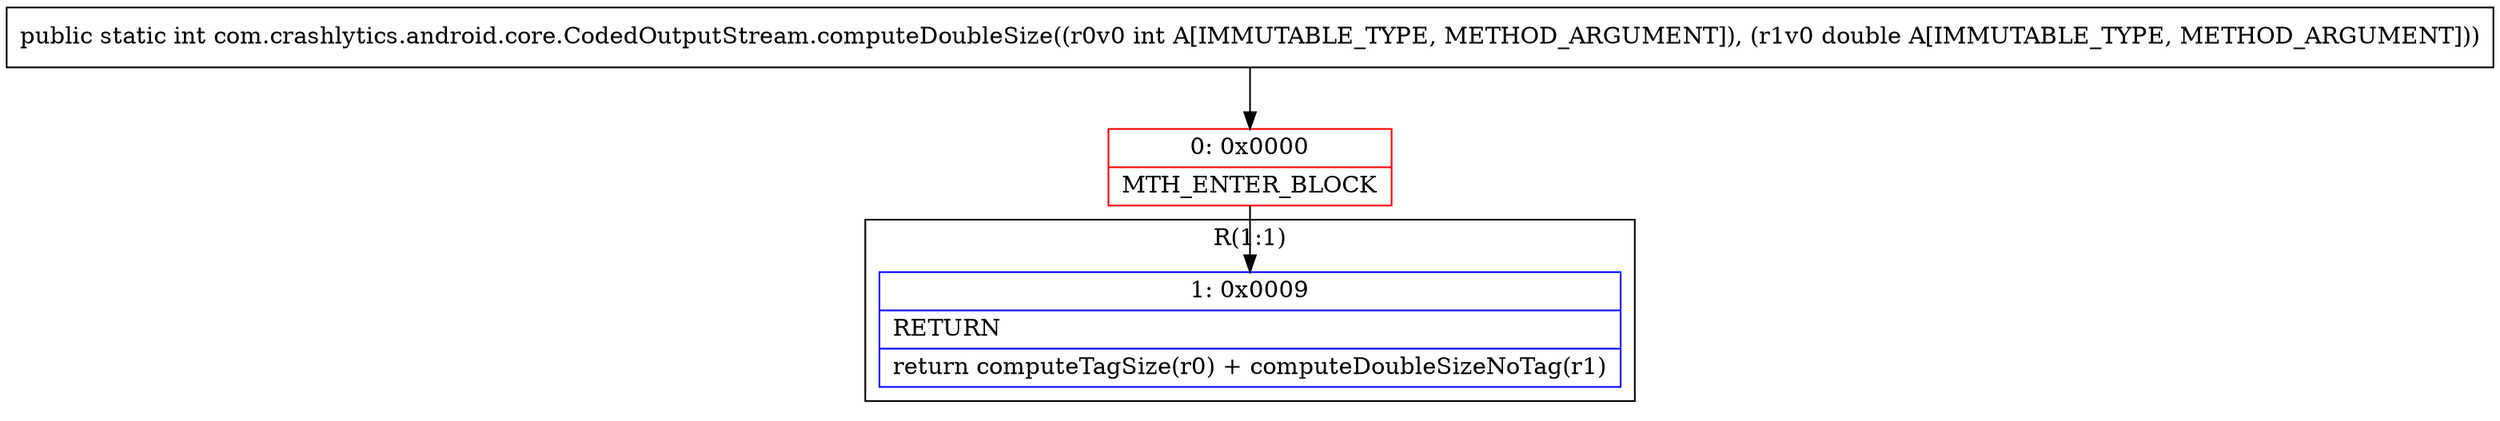 digraph "CFG forcom.crashlytics.android.core.CodedOutputStream.computeDoubleSize(ID)I" {
subgraph cluster_Region_1169838672 {
label = "R(1:1)";
node [shape=record,color=blue];
Node_1 [shape=record,label="{1\:\ 0x0009|RETURN\l|return computeTagSize(r0) + computeDoubleSizeNoTag(r1)\l}"];
}
Node_0 [shape=record,color=red,label="{0\:\ 0x0000|MTH_ENTER_BLOCK\l}"];
MethodNode[shape=record,label="{public static int com.crashlytics.android.core.CodedOutputStream.computeDoubleSize((r0v0 int A[IMMUTABLE_TYPE, METHOD_ARGUMENT]), (r1v0 double A[IMMUTABLE_TYPE, METHOD_ARGUMENT])) }"];
MethodNode -> Node_0;
Node_0 -> Node_1;
}

